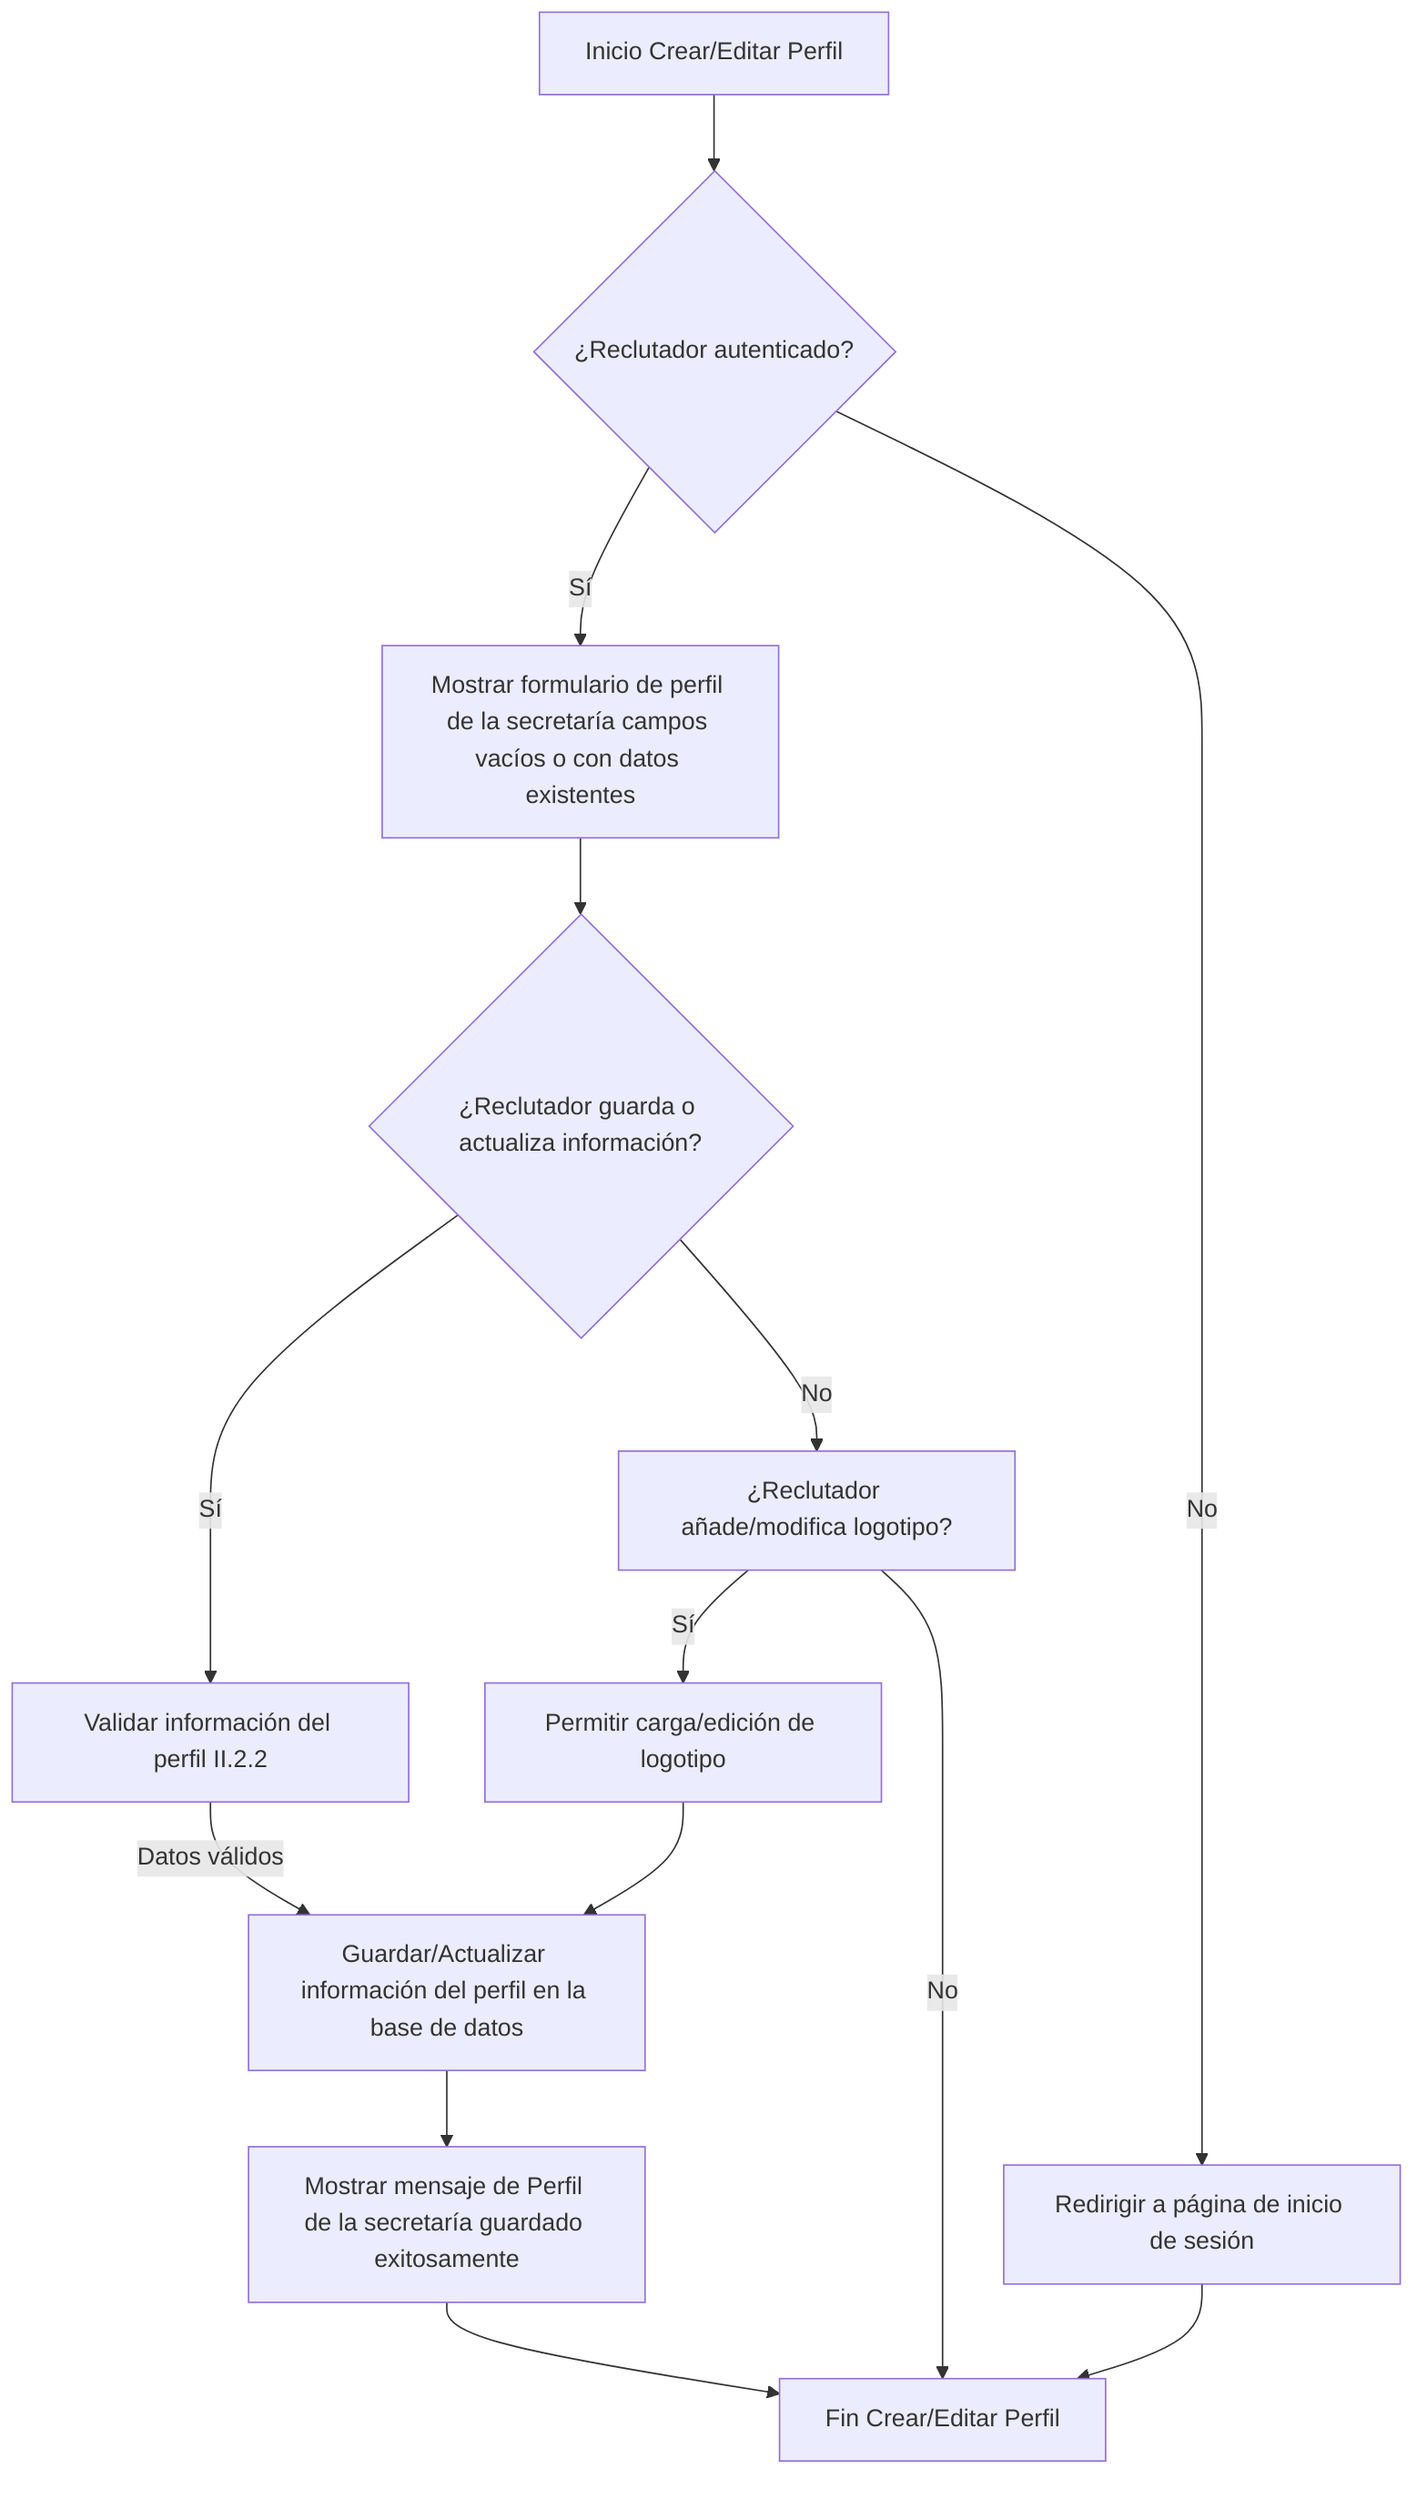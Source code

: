 graph TD
    A[Inicio Crear/Editar Perfil] --> B{¿Reclutador autenticado?};
    B -- Sí --> C[Mostrar formulario de perfil de la secretaría campos vacíos o con datos existentes];
    C --> D{¿Reclutador guarda o actualiza información?};
    D -- Sí --> E[Validar información del perfil II.2.2];
    E -- Datos válidos --> F[Guardar/Actualizar información del perfil en la base de datos];
    F --> G[Mostrar mensaje de Perfil de la secretaría guardado exitosamente];
    D -- No --> H[¿Reclutador añade/modifica logotipo?];
    H -- Sí --> I[Permitir carga/edición de logotipo];
    I --> F;
    B -- No --> J[Redirigir a página de inicio de sesión];
    G --> K[Fin Crear/Editar Perfil];
    J --> K;
    H -- No --> K;